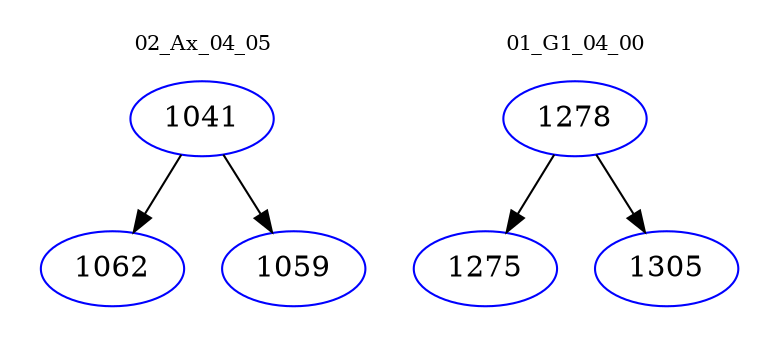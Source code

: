 digraph{
subgraph cluster_0 {
color = white
label = "02_Ax_04_05";
fontsize=10;
T0_1041 [label="1041", color="blue"]
T0_1041 -> T0_1062 [color="black"]
T0_1062 [label="1062", color="blue"]
T0_1041 -> T0_1059 [color="black"]
T0_1059 [label="1059", color="blue"]
}
subgraph cluster_1 {
color = white
label = "01_G1_04_00";
fontsize=10;
T1_1278 [label="1278", color="blue"]
T1_1278 -> T1_1275 [color="black"]
T1_1275 [label="1275", color="blue"]
T1_1278 -> T1_1305 [color="black"]
T1_1305 [label="1305", color="blue"]
}
}
